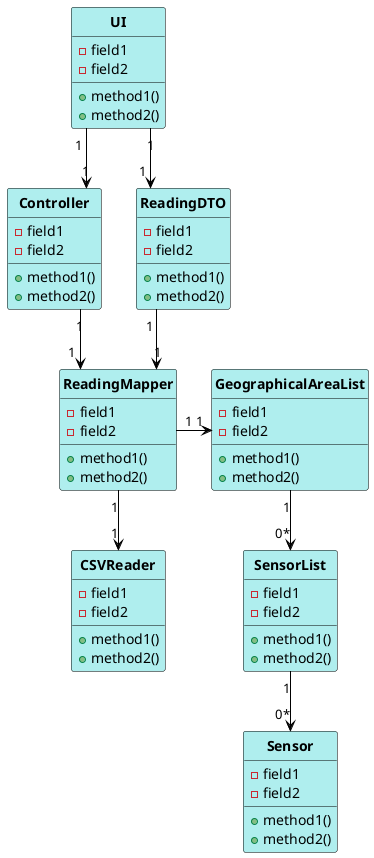 @startuml
skinparam linetype ortho

skinparam class {
	BackgroundColor PaleTurquoise
	ArrowColor Black
	BorderColor Black
	FontStyle Bold
}

hide circle

UI "1" -> "1" Controller
UI "1" --> "1" ReadingDTO
ReadingDTO "1" --> "1" ReadingMapper
ReadingMapper "1" --> "1" CSVReader
Controller "1" --> "1" ReadingMapper
ReadingMapper "1" -> "1" GeographicalAreaList
GeographicalAreaList "1" --> "0*" SensorList
SensorList "1" --> "0*" Sensor

Class UI {
-field1
-field2
+method1()
+method2()
}

Class Controller {
-field1
-field2
+method1()
+method2()
}

Class ReadingMapper {
-field1
-field2
+method1()
+method2()
}

Class CSVReader {
-field1
-field2
+method1()
+method2()
}

Class GeographicalAreaList {
-field1
-field2
+method1()
+method2()
}

Class SensorList {
-field1
-field2
+method1()
+method2()
}

Class Sensor {
-field1
-field2
+method1()
+method2()
}

Class ReadingDTO {
-field1
-field2
+method1()
+method2()
}
@enduml